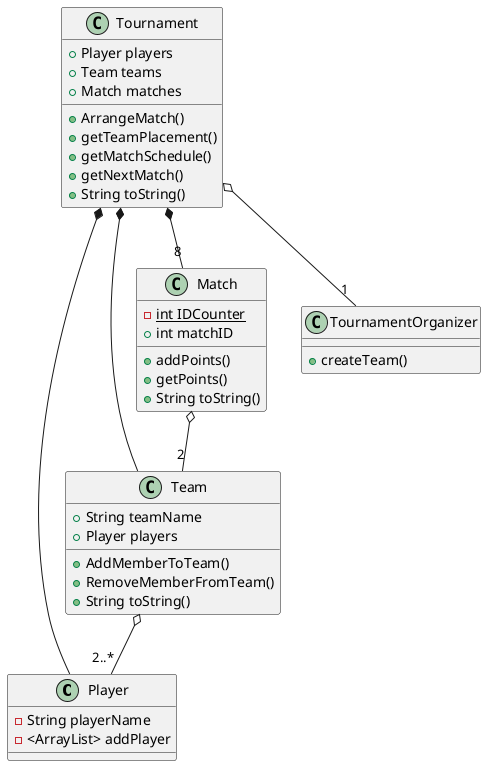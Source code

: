 @startuml
'https://plantuml.com/class-diagram

class Player {
-String playerName
-<ArrayList> addPlayer
}

class Team {
+String teamName
+Player players
+AddMemberToTeam()
+RemoveMemberFromTeam()
+String toString()
}

class Match{
-int {static} IDCounter
+int matchID
+addPoints()
+getPoints()
+String toString()
}

class Tournament {
+Player players
+Team teams
+Match matches
+ArrangeMatch()
+getTeamPlacement()
+getMatchSchedule()
+getNextMatch()
+String toString()
}

class TournamentOrganizer {
+createTeam()
}

Tournament o-- "1" TournamentOrganizer
Tournament *-- "8" Match
Tournament *-- Player
Tournament *-- Team
Match o-- "2" Team
Team o-- "2..*" Player

@enduml